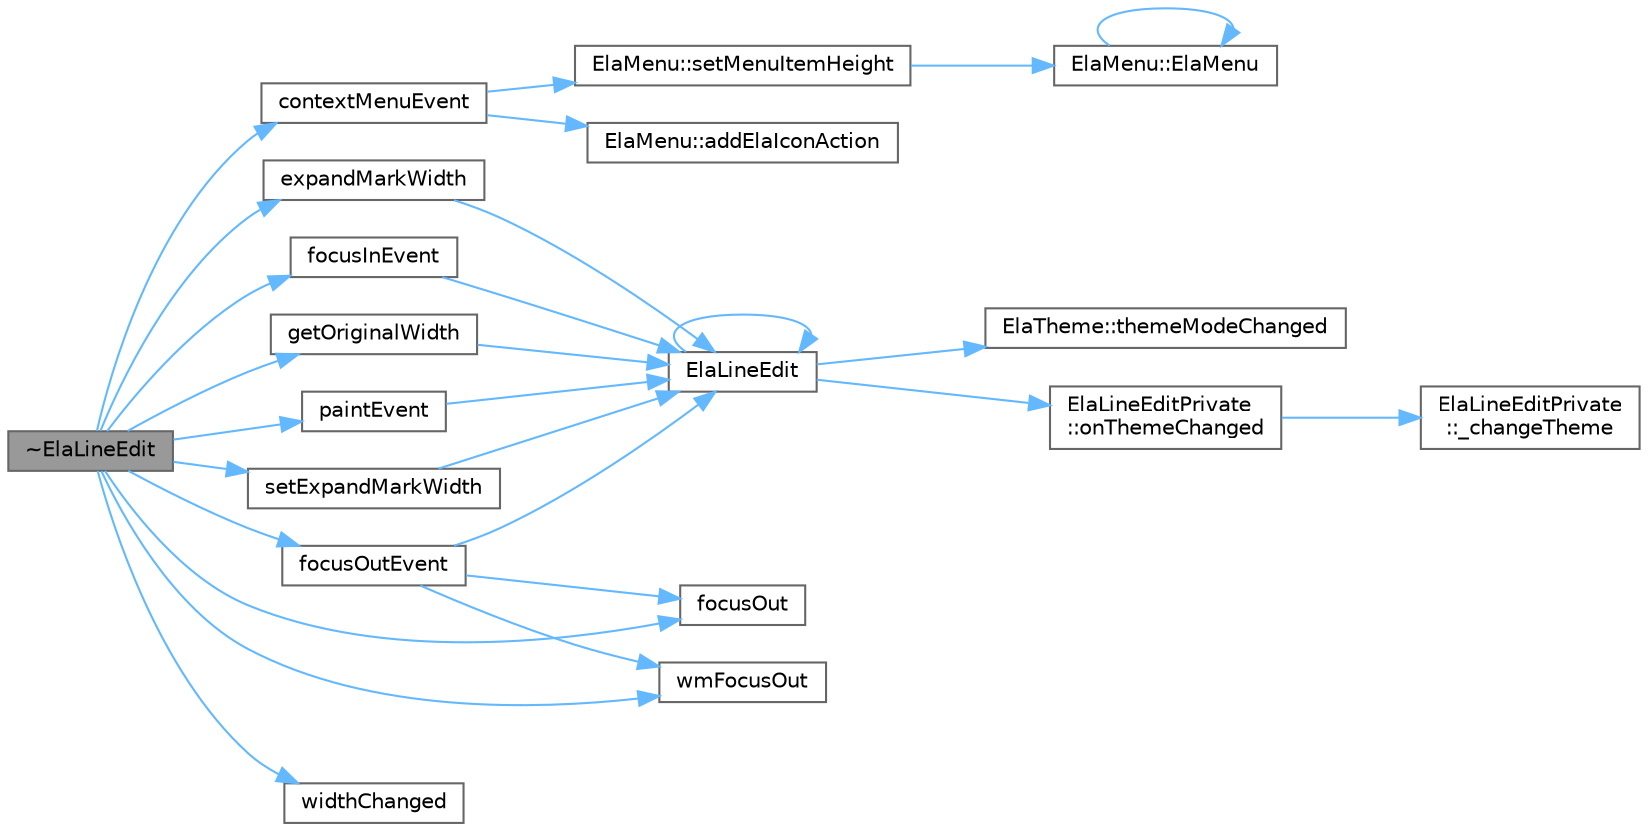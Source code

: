 digraph "~ElaLineEdit"
{
 // LATEX_PDF_SIZE
  bgcolor="transparent";
  edge [fontname=Helvetica,fontsize=10,labelfontname=Helvetica,labelfontsize=10];
  node [fontname=Helvetica,fontsize=10,shape=box,height=0.2,width=0.4];
  rankdir="LR";
  Node1 [id="Node000001",label="~ElaLineEdit",height=0.2,width=0.4,color="gray40", fillcolor="grey60", style="filled", fontcolor="black",tooltip="新增"];
  Node1 -> Node2 [id="edge1_Node000001_Node000002",color="steelblue1",style="solid",tooltip=" "];
  Node2 [id="Node000002",label="contextMenuEvent",height=0.2,width=0.4,color="grey40", fillcolor="white", style="filled",URL="$class_ela_line_edit.html#a44332bad57b7f2706a832fd623853492",tooltip=" "];
  Node2 -> Node3 [id="edge2_Node000002_Node000003",color="steelblue1",style="solid",tooltip=" "];
  Node3 [id="Node000003",label="ElaMenu::addElaIconAction",height=0.2,width=0.4,color="grey40", fillcolor="white", style="filled",URL="$class_ela_menu.html#a01708b0bee99dd57689e9ac8385c4f95",tooltip="添加带 Ela 图标的动作"];
  Node2 -> Node4 [id="edge3_Node000002_Node000004",color="steelblue1",style="solid",tooltip=" "];
  Node4 [id="Node000004",label="ElaMenu::setMenuItemHeight",height=0.2,width=0.4,color="grey40", fillcolor="white", style="filled",URL="$class_ela_menu.html#af42892b6387593beb90668474818ad99",tooltip="设置菜单项高度"];
  Node4 -> Node5 [id="edge4_Node000004_Node000005",color="steelblue1",style="solid",tooltip=" "];
  Node5 [id="Node000005",label="ElaMenu::ElaMenu",height=0.2,width=0.4,color="grey40", fillcolor="white", style="filled",URL="$class_ela_menu.html#afc6242872d43782d0aecdfb5337d8722",tooltip="构造函数，初始化菜单"];
  Node5 -> Node5 [id="edge5_Node000005_Node000005",color="steelblue1",style="solid",tooltip=" "];
  Node1 -> Node6 [id="edge6_Node000001_Node000006",color="steelblue1",style="solid",tooltip=" "];
  Node6 [id="Node000006",label="expandMarkWidth",height=0.2,width=0.4,color="grey40", fillcolor="white", style="filled",URL="$class_ela_line_edit.html#a9b65ee85d948d92f51235eb73d4606a4",tooltip=" "];
  Node6 -> Node7 [id="edge7_Node000006_Node000007",color="steelblue1",style="solid",tooltip=" "];
  Node7 [id="Node000007",label="ElaLineEdit",height=0.2,width=0.4,color="grey40", fillcolor="white", style="filled",URL="$class_ela_line_edit.html#ad5b1bd2b489835fea5bdeadd9e8a79d6",tooltip=" "];
  Node7 -> Node7 [id="edge8_Node000007_Node000007",color="steelblue1",style="solid",tooltip=" "];
  Node7 -> Node8 [id="edge9_Node000007_Node000008",color="steelblue1",style="solid",tooltip=" "];
  Node8 [id="Node000008",label="ElaLineEditPrivate\l::onThemeChanged",height=0.2,width=0.4,color="grey40", fillcolor="white", style="filled",URL="$class_ela_line_edit_private.html#acf666a8d5ef3e8a42f3c41d767d252db",tooltip=" "];
  Node8 -> Node9 [id="edge10_Node000008_Node000009",color="steelblue1",style="solid",tooltip=" "];
  Node9 [id="Node000009",label="ElaLineEditPrivate\l::_changeTheme",height=0.2,width=0.4,color="grey40", fillcolor="white", style="filled",URL="$class_ela_line_edit_private.html#a9b03deaf658f6c6f614d0dba062b07a5",tooltip=" "];
  Node7 -> Node10 [id="edge11_Node000007_Node000010",color="steelblue1",style="solid",tooltip=" "];
  Node10 [id="Node000010",label="ElaTheme::themeModeChanged",height=0.2,width=0.4,color="grey40", fillcolor="white", style="filled",URL="$class_ela_theme.html#a05ec2e3192ae77de87b167093330d9ba",tooltip="主题模式更改信号"];
  Node1 -> Node11 [id="edge12_Node000001_Node000011",color="steelblue1",style="solid",tooltip=" "];
  Node11 [id="Node000011",label="focusInEvent",height=0.2,width=0.4,color="grey40", fillcolor="white", style="filled",URL="$class_ela_line_edit.html#abe839d2e8f13054e4eaf762f8ec98e50",tooltip=" "];
  Node11 -> Node7 [id="edge13_Node000011_Node000007",color="steelblue1",style="solid",tooltip=" "];
  Node1 -> Node12 [id="edge14_Node000001_Node000012",color="steelblue1",style="solid",tooltip=" "];
  Node12 [id="Node000012",label="focusOut",height=0.2,width=0.4,color="grey40", fillcolor="white", style="filled",URL="$class_ela_line_edit.html#a5c86f9afeb83fd0867048e53a9155e23",tooltip="Q_SIGNAL void focusIn(QString text);"];
  Node1 -> Node13 [id="edge15_Node000001_Node000013",color="steelblue1",style="solid",tooltip=" "];
  Node13 [id="Node000013",label="focusOutEvent",height=0.2,width=0.4,color="grey40", fillcolor="white", style="filled",URL="$class_ela_line_edit.html#a34b9c9f85e5a9f57123a2ac7398fa7d2",tooltip=" "];
  Node13 -> Node7 [id="edge16_Node000013_Node000007",color="steelblue1",style="solid",tooltip=" "];
  Node13 -> Node12 [id="edge17_Node000013_Node000012",color="steelblue1",style="solid",tooltip=" "];
  Node13 -> Node14 [id="edge18_Node000013_Node000014",color="steelblue1",style="solid",tooltip=" "];
  Node14 [id="Node000014",label="wmFocusOut",height=0.2,width=0.4,color="grey40", fillcolor="white", style="filled",URL="$class_ela_line_edit.html#ad2186a7e07bf5a1aabba616dac8f77cb",tooltip=" "];
  Node1 -> Node15 [id="edge19_Node000001_Node000015",color="steelblue1",style="solid",tooltip=" "];
  Node15 [id="Node000015",label="getOriginalWidth",height=0.2,width=0.4,color="grey40", fillcolor="white", style="filled",URL="$class_ela_line_edit.html#a8810f8850c96d963290ef5151d80b53d",tooltip=" "];
  Node15 -> Node7 [id="edge20_Node000015_Node000007",color="steelblue1",style="solid",tooltip=" "];
  Node1 -> Node16 [id="edge21_Node000001_Node000016",color="steelblue1",style="solid",tooltip=" "];
  Node16 [id="Node000016",label="paintEvent",height=0.2,width=0.4,color="grey40", fillcolor="white", style="filled",URL="$class_ela_line_edit.html#aa71936647c7e332ab07cbec003a8c9a2",tooltip=" "];
  Node16 -> Node7 [id="edge22_Node000016_Node000007",color="steelblue1",style="solid",tooltip=" "];
  Node1 -> Node17 [id="edge23_Node000001_Node000017",color="steelblue1",style="solid",tooltip=" "];
  Node17 [id="Node000017",label="setExpandMarkWidth",height=0.2,width=0.4,color="grey40", fillcolor="white", style="filled",URL="$class_ela_line_edit.html#ae5a81c2f46cd331edceca9c48d292086",tooltip=" "];
  Node17 -> Node7 [id="edge24_Node000017_Node000007",color="steelblue1",style="solid",tooltip=" "];
  Node1 -> Node18 [id="edge25_Node000001_Node000018",color="steelblue1",style="solid",tooltip=" "];
  Node18 [id="Node000018",label="widthChanged",height=0.2,width=0.4,color="grey40", fillcolor="white", style="filled",URL="$class_ela_line_edit.html#ab015c904aad52d248359777dfb7bdf31",tooltip=" "];
  Node1 -> Node14 [id="edge26_Node000001_Node000014",color="steelblue1",style="solid",tooltip=" "];
}

